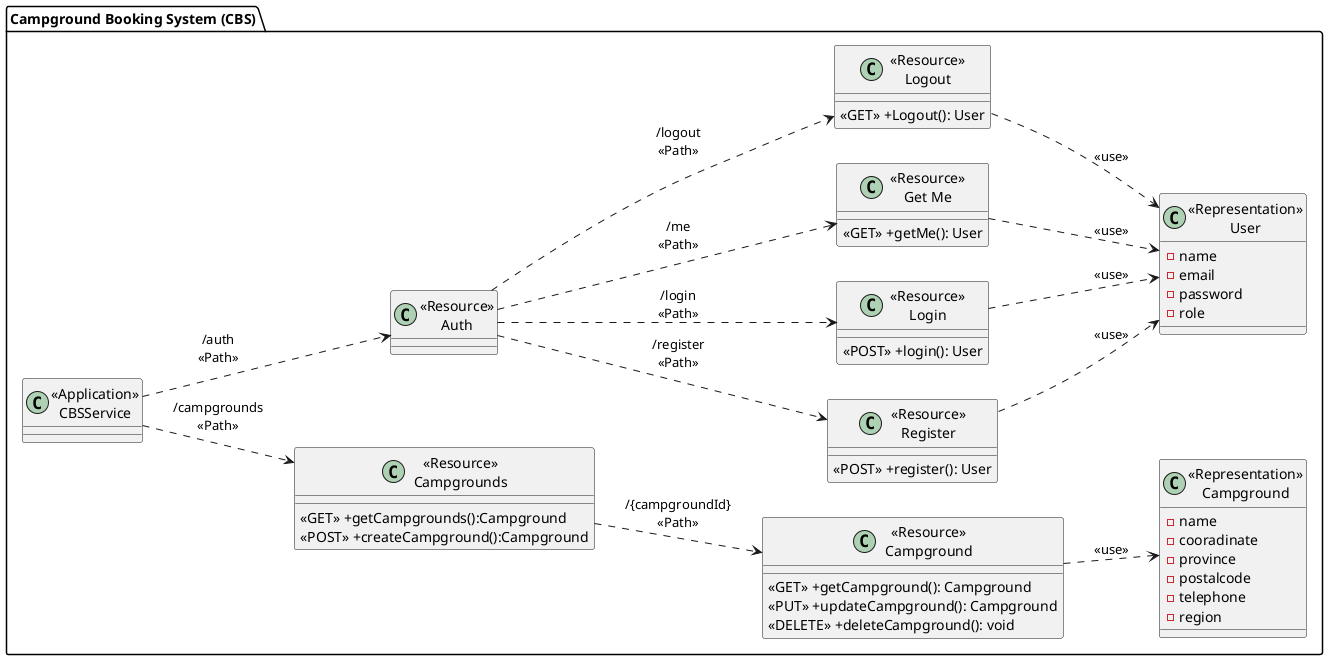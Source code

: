 @startuml
left to right direction
package "Campground Booking System (CBS)"{
    class "<<Application>>\nCBSService" as CBSService{}

    class "<<Resource>>\nCampgrounds" as ResourceCampgrounds{
        <<GET>> +getCampgrounds():Campground
        <<POST>> +createCampground():Campground
    }

    class "<<Resource>>\nCampground" as ResourceCampground {
        <<GET>> +getCampground(): Campground
        <<PUT>> +updateCampground(): Campground
        <<DELETE>> +deleteCampground(): void
    }

    class "<<Representation>>\nCampground" as RepresentationCampground {
        -name
        -cooradinate
        -province
        -postalcode
        -telephone
        -region
    }

    class "<<Resource>>\nAuth" as ResourceAuth{
        
    }

    class "<<Resource>>\nRegister" as RegisterService {
        <<POST>> +register(): User
    }

    class "<<Resource>>\nLogin" as LoginService {
        <<POST>> +login(): User
    }

    class "<<Resource>>\nGet Me" as GetMeService {
        <<GET>> +getMe(): User
    }
    class "<<Resource>>\nLogout" as LogoutService {
        <<GET>> +Logout(): User
    }

    class "<<Representation>>\nUser" as RepresentationUser {
        -name
        -email
        -password
        -role
    }
}

CBSService ..> ResourceCampgrounds:"/campgrounds\n<<Path>>"
ResourceCampgrounds ..> ResourceCampground: "/{campgroundId}\n<<Path>>"
ResourceCampground ..> RepresentationCampground: "<<use>>"

CBSService ..> ResourceAuth:"/auth\n<<Path>>"
ResourceAuth ..> RegisterService: "/register\n<<Path>>"
ResourceAuth ..> LoginService: "/login\n<<Path>>"
ResourceAuth ..> GetMeService: "/me\n<<Path>>"
ResourceAuth ..> LogoutService: "/logout\n<<Path>>"
RegisterService ..> RepresentationUser: "<<use>>"
LoginService ..> RepresentationUser: "<<use>>"
GetMeService ..> RepresentationUser: "<<use>>"
LogoutService ..> RepresentationUser: "<<use>>"

@enduml